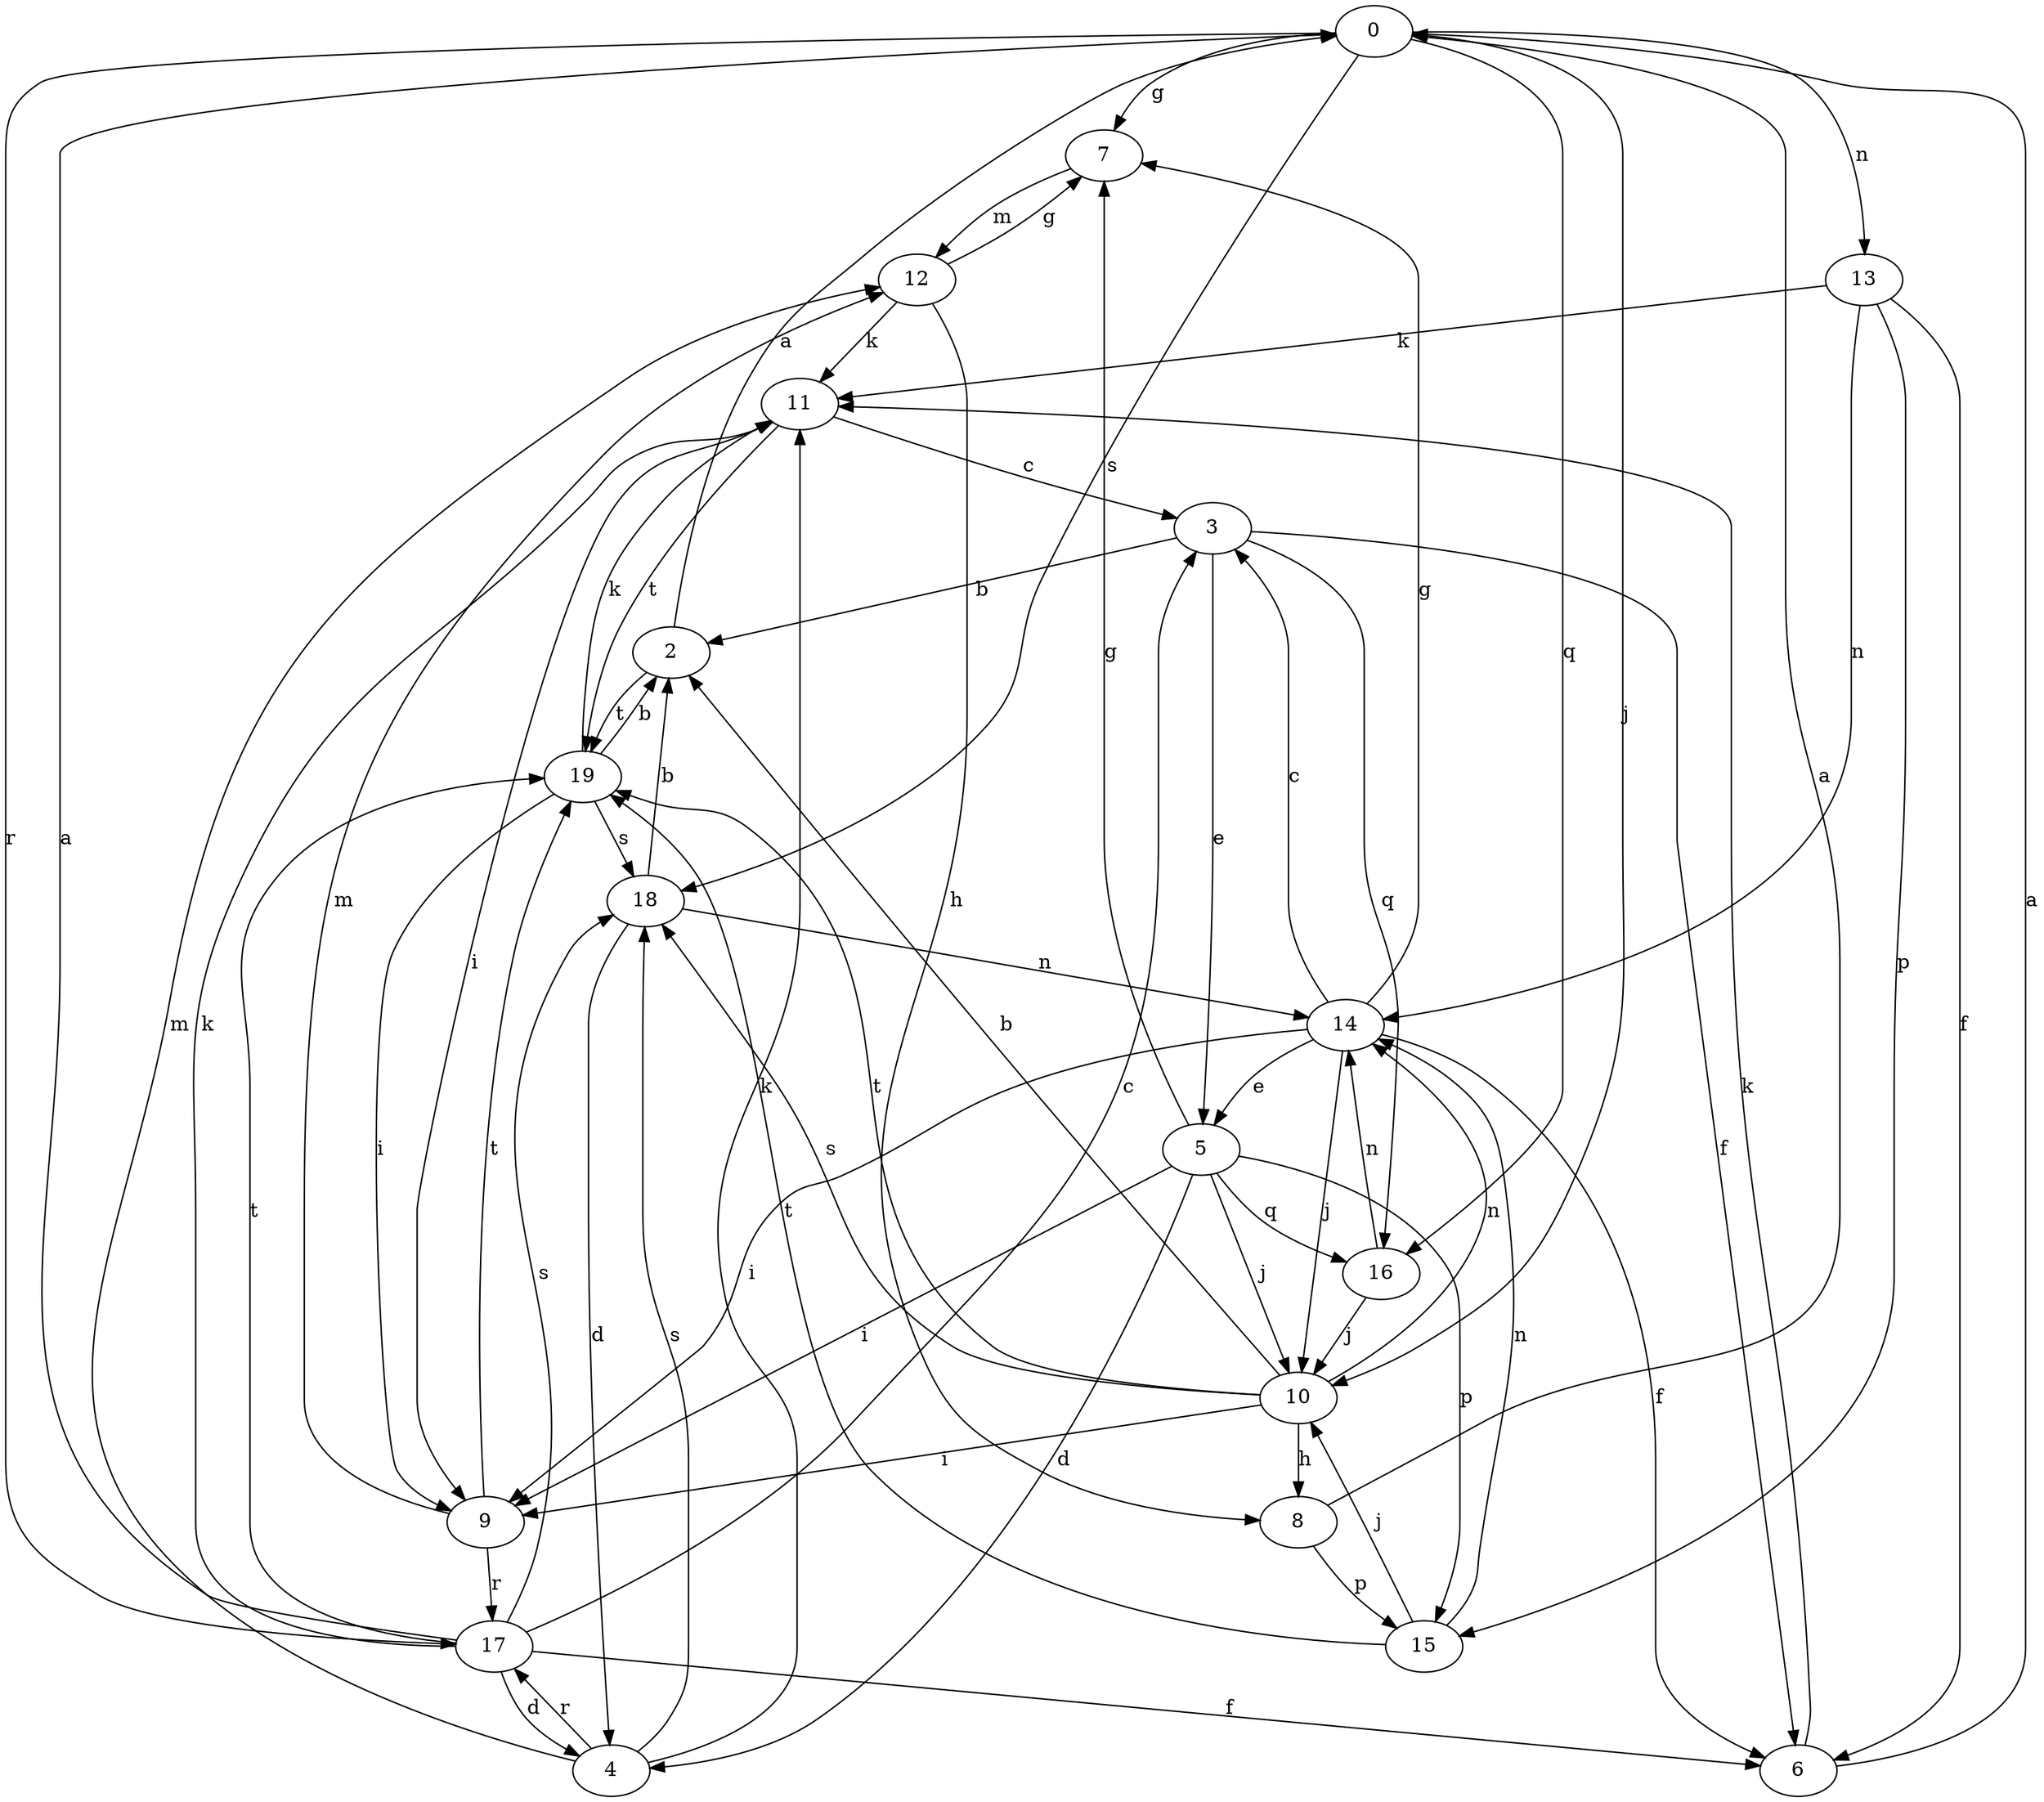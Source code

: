 strict digraph  {
0;
2;
3;
4;
5;
6;
7;
8;
9;
10;
11;
12;
13;
14;
15;
16;
17;
18;
19;
0 -> 7  [label=g];
0 -> 10  [label=j];
0 -> 13  [label=n];
0 -> 16  [label=q];
0 -> 17  [label=r];
0 -> 18  [label=s];
2 -> 0  [label=a];
2 -> 19  [label=t];
3 -> 2  [label=b];
3 -> 5  [label=e];
3 -> 6  [label=f];
3 -> 16  [label=q];
4 -> 11  [label=k];
4 -> 12  [label=m];
4 -> 17  [label=r];
4 -> 18  [label=s];
5 -> 4  [label=d];
5 -> 7  [label=g];
5 -> 9  [label=i];
5 -> 10  [label=j];
5 -> 15  [label=p];
5 -> 16  [label=q];
6 -> 0  [label=a];
6 -> 11  [label=k];
7 -> 12  [label=m];
8 -> 0  [label=a];
8 -> 15  [label=p];
9 -> 12  [label=m];
9 -> 17  [label=r];
9 -> 19  [label=t];
10 -> 2  [label=b];
10 -> 8  [label=h];
10 -> 9  [label=i];
10 -> 14  [label=n];
10 -> 18  [label=s];
10 -> 19  [label=t];
11 -> 3  [label=c];
11 -> 9  [label=i];
11 -> 19  [label=t];
12 -> 7  [label=g];
12 -> 8  [label=h];
12 -> 11  [label=k];
13 -> 6  [label=f];
13 -> 11  [label=k];
13 -> 14  [label=n];
13 -> 15  [label=p];
14 -> 3  [label=c];
14 -> 5  [label=e];
14 -> 6  [label=f];
14 -> 7  [label=g];
14 -> 9  [label=i];
14 -> 10  [label=j];
15 -> 10  [label=j];
15 -> 14  [label=n];
15 -> 19  [label=t];
16 -> 10  [label=j];
16 -> 14  [label=n];
17 -> 0  [label=a];
17 -> 3  [label=c];
17 -> 4  [label=d];
17 -> 6  [label=f];
17 -> 11  [label=k];
17 -> 18  [label=s];
17 -> 19  [label=t];
18 -> 2  [label=b];
18 -> 4  [label=d];
18 -> 14  [label=n];
19 -> 2  [label=b];
19 -> 9  [label=i];
19 -> 11  [label=k];
19 -> 18  [label=s];
}
